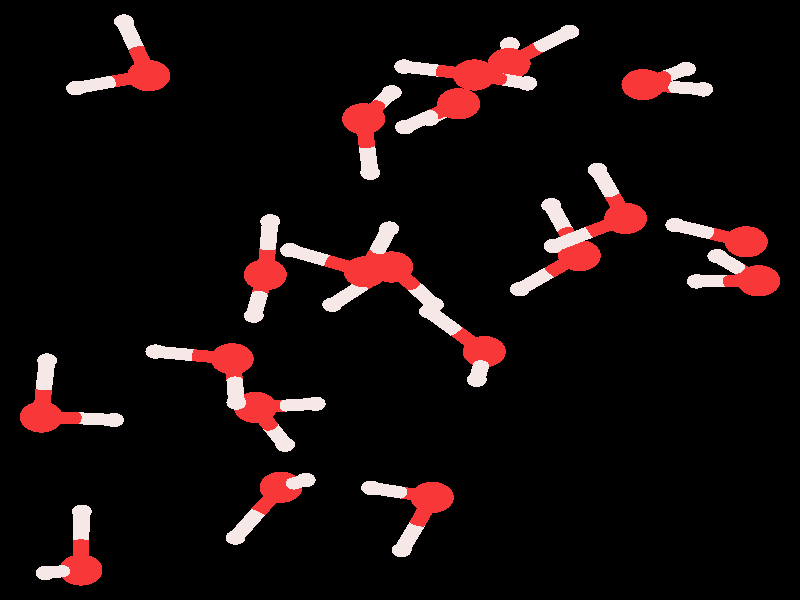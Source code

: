 #include "colors.inc"
#include "finish.inc"

global_settings {assumed_gamma 1 max_trace_level 6}
background {color White transmit 1.0}
camera {orthographic angle 0
  right -9.68*x up 10.00*y
  direction 50.00*z
  location <0,0,50.00> look_at <0,0,0>}


light_source {<  2.00,   3.00,  40.00> color White
  area_light <0.70, 0, 0>, <0, 0.70, 0>, 3, 3
  adaptive 1 jitter}
// no fog
#declare simple = finish {phong 0.7}
#declare pale = finish {ambient 0.5 diffuse 0.85 roughness 0.001 specular 0.200 }
#declare intermediate = finish {ambient 0.3 diffuse 0.6 specular 0.1 roughness 0.04}
#declare vmd = finish {ambient 0.0 diffuse 0.65 phong 0.1 phong_size 40.0 specular 0.5 }
#declare jmol = finish {ambient 0.2 diffuse 0.6 specular 1 roughness 0.001 metallic}
#declare ase2 = finish {ambient 0.05 brilliance 3 diffuse 0.6 metallic specular 0.7 roughness 0.04 reflection 0.15}
#declare ase3 = finish {ambient 0.15 brilliance 2 diffuse 0.6 metallic specular 1.0 roughness 0.001 reflection 0.0}
#declare glass = finish {ambient 0.05 diffuse 0.3 specular 1.0 roughness 0.001}
#declare glass2 = finish {ambient 0.01 diffuse 0.3 specular 1.0 reflection 0.25 roughness 0.001}
#declare Rcell = 0.050;
#declare Rbond = 0.100;

#macro atom(LOC, R, COL, TRANS, FIN)
  sphere{LOC, R texture{pigment{color COL transmit TRANS} finish{FIN}}}
#end
#macro constrain(LOC, R, COL, TRANS FIN)
union{torus{R, Rcell rotate 45*z texture{pigment{color COL transmit TRANS} finish{FIN}}}
     torus{R, Rcell rotate -45*z texture{pigment{color COL transmit TRANS} finish{FIN}}}
     translate LOC}
#end

// no cell vertices
atom(< -0.10,   0.55,  -5.99>, 0.26, rgb <0.94, 0.04, 0.04>, 0.0, jmol) // #0
atom(< -0.82,  -0.08,  -5.66>, 0.12, rgb <0.91, 0.81, 0.79>, 0.0, jmol) // #1
atom(<  0.41,  -0.08,  -6.53>, 0.12, rgb <0.91, 0.81, 0.79>, 0.0, jmol) // #2
atom(< -1.75,  -1.79,  -8.51>, 0.26, rgb <0.94, 0.04, 0.04>, 0.0, jmol) // #3
atom(< -1.39,  -2.41,  -9.18>, 0.12, rgb <0.91, 0.81, 0.79>, 0.0, jmol) // #4
atom(< -1.02,  -1.73,  -7.86>, 0.12, rgb <0.91, 0.81, 0.79>, 0.0, jmol) // #5
atom(<  1.02,  -0.86,  -2.56>, 0.26, rgb <0.94, 0.04, 0.04>, 0.0, jmol) // #6
atom(<  0.35,  -0.19,  -2.33>, 0.12, rgb <0.91, 0.81, 0.79>, 0.0, jmol) // #7
atom(<  0.93,  -1.33,  -1.69>, 0.12, rgb <0.91, 0.81, 0.79>, 0.0, jmol) // #8
atom(<  4.34,   0.32,  -7.59>, 0.26, rgb <0.94, 0.04, 0.04>, 0.0, jmol) // #9
atom(<  3.84,   0.73,  -6.83>, 0.12, rgb <0.91, 0.81, 0.79>, 0.0, jmol) // #10
atom(<  3.59,   0.31,  -8.23>, 0.12, rgb <0.91, 0.81, 0.79>, 0.0, jmol) // #11
atom(< -1.63,   0.42, -10.17>, 0.26, rgb <0.94, 0.04, 0.04>, 0.0, jmol) // #12
atom(< -1.57,   1.31,  -9.73>, 0.12, rgb <0.91, 0.81, 0.79>, 0.0, jmol) // #13
atom(< -1.77,  -0.26,  -9.43>, 0.12, rgb <0.91, 0.81, 0.79>, 0.0, jmol) // #14
atom(<  2.73,   1.36,  -5.56>, 0.26, rgb <0.94, 0.04, 0.04>, 0.0, jmol) // #15
atom(<  1.86,   0.90,  -5.62>, 0.12, rgb <0.91, 0.81, 0.79>, 0.0, jmol) // #16
atom(<  2.39,   2.17,  -5.10>, 0.12, rgb <0.91, 0.81, 0.79>, 0.0, jmol) // #17
atom(<  4.19,   0.97,  -3.29>, 0.26, rgb <0.94, 0.04, 0.04>, 0.0, jmol) // #18
atom(<  3.33,   1.25,  -2.97>, 0.12, rgb <0.91, 0.81, 0.79>, 0.0, jmol) // #19
atom(<  4.16,   1.04,  -4.25>, 0.12, rgb <0.91, 0.81, 0.79>, 0.0, jmol) // #20
atom(< -2.03,  -0.98,  -4.86>, 0.26, rgb <0.94, 0.04, 0.04>, 0.0, jmol) // #21
atom(< -1.98,  -1.71,  -4.23>, 0.12, rgb <0.91, 0.81, 0.79>, 0.0, jmol) // #22
atom(< -2.96,  -0.86,  -5.02>, 0.12, rgb <0.91, 0.81, 0.79>, 0.0, jmol) // #23
atom(<  0.71,   3.27, -10.52>, 0.26, rgb <0.94, 0.04, 0.04>, 0.0, jmol) // #24
atom(<  0.36,   3.02, -11.38>, 0.12, rgb <0.91, 0.81, 0.79>, 0.0, jmol) // #25
atom(<  0.06,   2.88,  -9.88>, 0.12, rgb <0.91, 0.81, 0.79>, 0.0, jmol) // #26
atom(<  1.32,   3.94,  -6.15>, 0.26, rgb <0.94, 0.04, 0.04>, 0.0, jmol) // #27
atom(<  1.33,   4.26,  -7.07>, 0.12, rgb <0.91, 0.81, 0.79>, 0.0, jmol) // #28
atom(<  2.05,   4.47,  -5.78>, 0.12, rgb <0.91, 0.81, 0.79>, 0.0, jmol) // #29
atom(< -4.34,  -1.95,  -7.72>, 0.26, rgb <0.94, 0.04, 0.04>, 0.0, jmol) // #30
atom(< -3.46,  -2.00,  -8.19>, 0.12, rgb <0.91, 0.81, 0.79>, 0.0, jmol) // #31
atom(< -4.27,  -1.01,  -7.50>, 0.12, rgb <0.91, 0.81, 0.79>, 0.0, jmol) // #32
atom(<  0.39,  -3.29,  -5.19>, 0.26, rgb <0.94, 0.04, 0.04>, 0.0, jmol) // #33
atom(< -0.35,  -3.13,  -4.53>, 0.12, rgb <0.91, 0.81, 0.79>, 0.0, jmol) // #34
atom(<  0.02,  -4.17,  -5.52>, 0.12, rgb <0.91, 0.81, 0.79>, 0.0, jmol) // #35
atom(< -3.04,   3.74,  -7.04>, 0.26, rgb <0.94, 0.04, 0.04>, 0.0, jmol) // #36
atom(< -3.92,   3.53,  -6.70>, 0.12, rgb <0.91, 0.81, 0.79>, 0.0, jmol) // #37
atom(< -3.34,   4.64,  -7.37>, 0.12, rgb <0.91, 0.81, 0.79>, 0.0, jmol) // #38
atom(<  0.90,   3.75,  -1.74>, 0.26, rgb <0.94, 0.04, 0.04>, 0.0, jmol) // #39
atom(<  0.05,   3.89,  -2.19>, 0.12, rgb <0.91, 0.81, 0.79>, 0.0, jmol) // #40
atom(<  1.54,   3.61,  -2.48>, 0.12, rgb <0.91, 0.81, 0.79>, 0.0, jmol) // #41
atom(<  2.94,   3.59,  -3.60>, 0.26, rgb <0.94, 0.04, 0.04>, 0.0, jmol) // #42
atom(<  3.67,   3.51,  -2.99>, 0.12, rgb <0.91, 0.81, 0.79>, 0.0, jmol) // #43
atom(<  3.46,   3.85,  -4.40>, 0.12, rgb <0.91, 0.81, 0.79>, 0.0, jmol) // #44
atom(< -0.44,   3.02,  -4.38>, 0.26, rgb <0.94, 0.04, 0.04>, 0.0, jmol) // #45
atom(< -0.10,   3.46,  -5.14>, 0.12, rgb <0.91, 0.81, 0.79>, 0.0, jmol) // #46
atom(< -0.36,   2.12,  -4.76>, 0.12, rgb <0.91, 0.81, 0.79>, 0.0, jmol) // #47
atom(<  2.17,   0.74,  -9.12>, 0.26, rgb <0.94, 0.04, 0.04>, 0.0, jmol) // #48
atom(<  1.45,   0.18,  -9.24>, 0.12, rgb <0.91, 0.81, 0.79>, 0.0, jmol) // #49
atom(<  1.83,   1.58,  -9.58>, 0.12, rgb <0.91, 0.81, 0.79>, 0.0, jmol) // #50
atom(< -0.42,   0.47,  -0.57>, 0.26, rgb <0.94, 0.04, 0.04>, 0.0, jmol) // #51
atom(< -0.13,   1.19,   0.00>, 0.12, rgb <0.91, 0.81, 0.79>, 0.0, jmol) // #52
atom(< -1.33,   0.83,  -0.83>, 0.12, rgb <0.91, 0.81, 0.79>, 0.0, jmol) // #53
atom(< -1.44,  -3.12,  -3.23>, 0.26, rgb <0.94, 0.04, 0.04>, 0.0, jmol) // #54
atom(< -1.14,  -3.00,  -2.31>, 0.12, rgb <0.91, 0.81, 0.79>, 0.0, jmol) // #55
atom(< -1.99,  -3.96,  -3.10>, 0.12, rgb <0.91, 0.81, 0.79>, 0.0, jmol) // #56
atom(< -3.86,  -4.50,  -6.97>, 0.26, rgb <0.94, 0.04, 0.04>, 0.0, jmol) // #57
atom(< -4.29,  -4.55,  -6.03>, 0.12, rgb <0.91, 0.81, 0.79>, 0.0, jmol) // #58
atom(< -3.85,  -3.53,  -7.17>, 0.12, rgb <0.91, 0.81, 0.79>, 0.0, jmol) // #59
cylinder {< -0.10,   0.55,  -5.99>, < -0.46,   0.24,  -5.82>, Rbond texture{pigment {color rgb <0.94, 0.04, 0.04> transmit 0.0} finish{jmol}}}
cylinder {< -0.82,  -0.08,  -5.66>, < -0.46,   0.24,  -5.82>, Rbond texture{pigment {color rgb <0.91, 0.81, 0.79> transmit 0.0} finish{jmol}}}
cylinder {< -0.10,   0.55,  -5.99>, <  0.16,   0.24,  -6.26>, Rbond texture{pigment {color rgb <0.94, 0.04, 0.04> transmit 0.0} finish{jmol}}}
cylinder {<  0.41,  -0.08,  -6.53>, <  0.16,   0.24,  -6.26>, Rbond texture{pigment {color rgb <0.91, 0.81, 0.79> transmit 0.0} finish{jmol}}}
cylinder {< -1.75,  -1.79,  -8.51>, < -1.57,  -2.10,  -8.85>, Rbond texture{pigment {color rgb <0.94, 0.04, 0.04> transmit 0.0} finish{jmol}}}
cylinder {< -1.39,  -2.41,  -9.18>, < -1.57,  -2.10,  -8.85>, Rbond texture{pigment {color rgb <0.91, 0.81, 0.79> transmit 0.0} finish{jmol}}}
cylinder {< -1.75,  -1.79,  -8.51>, < -1.39,  -1.76,  -8.19>, Rbond texture{pigment {color rgb <0.94, 0.04, 0.04> transmit 0.0} finish{jmol}}}
cylinder {< -1.02,  -1.73,  -7.86>, < -1.39,  -1.76,  -8.19>, Rbond texture{pigment {color rgb <0.91, 0.81, 0.79> transmit 0.0} finish{jmol}}}
cylinder {<  1.02,  -0.86,  -2.56>, <  0.68,  -0.52,  -2.44>, Rbond texture{pigment {color rgb <0.94, 0.04, 0.04> transmit 0.0} finish{jmol}}}
cylinder {<  0.35,  -0.19,  -2.33>, <  0.68,  -0.52,  -2.44>, Rbond texture{pigment {color rgb <0.91, 0.81, 0.79> transmit 0.0} finish{jmol}}}
cylinder {<  1.02,  -0.86,  -2.56>, <  0.98,  -1.09,  -2.12>, Rbond texture{pigment {color rgb <0.94, 0.04, 0.04> transmit 0.0} finish{jmol}}}
cylinder {<  0.93,  -1.33,  -1.69>, <  0.98,  -1.09,  -2.12>, Rbond texture{pigment {color rgb <0.91, 0.81, 0.79> transmit 0.0} finish{jmol}}}
cylinder {<  4.34,   0.32,  -7.59>, <  3.97,   0.31,  -7.91>, Rbond texture{pigment {color rgb <0.94, 0.04, 0.04> transmit 0.0} finish{jmol}}}
cylinder {<  3.59,   0.31,  -8.23>, <  3.97,   0.31,  -7.91>, Rbond texture{pigment {color rgb <0.91, 0.81, 0.79> transmit 0.0} finish{jmol}}}
cylinder {<  4.34,   0.32,  -7.59>, <  4.09,   0.53,  -7.21>, Rbond texture{pigment {color rgb <0.94, 0.04, 0.04> transmit 0.0} finish{jmol}}}
cylinder {<  3.84,   0.73,  -6.83>, <  4.09,   0.53,  -7.21>, Rbond texture{pigment {color rgb <0.91, 0.81, 0.79> transmit 0.0} finish{jmol}}}
cylinder {< -1.63,   0.42, -10.17>, < -1.70,   0.08,  -9.80>, Rbond texture{pigment {color rgb <0.94, 0.04, 0.04> transmit 0.0} finish{jmol}}}
cylinder {< -1.77,  -0.26,  -9.43>, < -1.70,   0.08,  -9.80>, Rbond texture{pigment {color rgb <0.91, 0.81, 0.79> transmit 0.0} finish{jmol}}}
cylinder {< -1.63,   0.42, -10.17>, < -1.60,   0.87,  -9.95>, Rbond texture{pigment {color rgb <0.94, 0.04, 0.04> transmit 0.0} finish{jmol}}}
cylinder {< -1.57,   1.31,  -9.73>, < -1.60,   0.87,  -9.95>, Rbond texture{pigment {color rgb <0.91, 0.81, 0.79> transmit 0.0} finish{jmol}}}
cylinder {<  2.73,   1.36,  -5.56>, <  2.29,   1.13,  -5.59>, Rbond texture{pigment {color rgb <0.94, 0.04, 0.04> transmit 0.0} finish{jmol}}}
cylinder {<  1.86,   0.90,  -5.62>, <  2.29,   1.13,  -5.59>, Rbond texture{pigment {color rgb <0.91, 0.81, 0.79> transmit 0.0} finish{jmol}}}
cylinder {<  2.73,   1.36,  -5.56>, <  2.56,   1.77,  -5.33>, Rbond texture{pigment {color rgb <0.94, 0.04, 0.04> transmit 0.0} finish{jmol}}}
cylinder {<  2.39,   2.17,  -5.10>, <  2.56,   1.77,  -5.33>, Rbond texture{pigment {color rgb <0.91, 0.81, 0.79> transmit 0.0} finish{jmol}}}
cylinder {<  4.19,   0.97,  -3.29>, <  4.18,   1.01,  -3.77>, Rbond texture{pigment {color rgb <0.94, 0.04, 0.04> transmit 0.0} finish{jmol}}}
cylinder {<  4.16,   1.04,  -4.25>, <  4.18,   1.01,  -3.77>, Rbond texture{pigment {color rgb <0.91, 0.81, 0.79> transmit 0.0} finish{jmol}}}
cylinder {<  4.19,   0.97,  -3.29>, <  3.76,   1.11,  -3.13>, Rbond texture{pigment {color rgb <0.94, 0.04, 0.04> transmit 0.0} finish{jmol}}}
cylinder {<  3.33,   1.25,  -2.97>, <  3.76,   1.11,  -3.13>, Rbond texture{pigment {color rgb <0.91, 0.81, 0.79> transmit 0.0} finish{jmol}}}
cylinder {< -2.03,  -0.98,  -4.86>, < -2.50,  -0.92,  -4.94>, Rbond texture{pigment {color rgb <0.94, 0.04, 0.04> transmit 0.0} finish{jmol}}}
cylinder {< -2.96,  -0.86,  -5.02>, < -2.50,  -0.92,  -4.94>, Rbond texture{pigment {color rgb <0.91, 0.81, 0.79> transmit 0.0} finish{jmol}}}
cylinder {< -2.03,  -0.98,  -4.86>, < -2.00,  -1.34,  -4.55>, Rbond texture{pigment {color rgb <0.94, 0.04, 0.04> transmit 0.0} finish{jmol}}}
cylinder {< -1.98,  -1.71,  -4.23>, < -2.00,  -1.34,  -4.55>, Rbond texture{pigment {color rgb <0.91, 0.81, 0.79> transmit 0.0} finish{jmol}}}
cylinder {<  0.71,   3.27, -10.52>, <  0.53,   3.14, -10.95>, Rbond texture{pigment {color rgb <0.94, 0.04, 0.04> transmit 0.0} finish{jmol}}}
cylinder {<  0.36,   3.02, -11.38>, <  0.53,   3.14, -10.95>, Rbond texture{pigment {color rgb <0.91, 0.81, 0.79> transmit 0.0} finish{jmol}}}
cylinder {<  0.71,   3.27, -10.52>, <  0.39,   3.08, -10.20>, Rbond texture{pigment {color rgb <0.94, 0.04, 0.04> transmit 0.0} finish{jmol}}}
cylinder {<  0.06,   2.88,  -9.88>, <  0.39,   3.08, -10.20>, Rbond texture{pigment {color rgb <0.91, 0.81, 0.79> transmit 0.0} finish{jmol}}}
cylinder {<  1.32,   3.94,  -6.15>, <  1.32,   4.10,  -6.61>, Rbond texture{pigment {color rgb <0.94, 0.04, 0.04> transmit 0.0} finish{jmol}}}
cylinder {<  1.33,   4.26,  -7.07>, <  1.32,   4.10,  -6.61>, Rbond texture{pigment {color rgb <0.91, 0.81, 0.79> transmit 0.0} finish{jmol}}}
cylinder {<  1.32,   3.94,  -6.15>, <  1.68,   4.21,  -5.96>, Rbond texture{pigment {color rgb <0.94, 0.04, 0.04> transmit 0.0} finish{jmol}}}
cylinder {<  2.05,   4.47,  -5.78>, <  1.68,   4.21,  -5.96>, Rbond texture{pigment {color rgb <0.91, 0.81, 0.79> transmit 0.0} finish{jmol}}}
cylinder {< -4.34,  -1.95,  -7.72>, < -3.90,  -1.97,  -7.96>, Rbond texture{pigment {color rgb <0.94, 0.04, 0.04> transmit 0.0} finish{jmol}}}
cylinder {< -3.46,  -2.00,  -8.19>, < -3.90,  -1.97,  -7.96>, Rbond texture{pigment {color rgb <0.91, 0.81, 0.79> transmit 0.0} finish{jmol}}}
cylinder {< -4.34,  -1.95,  -7.72>, < -4.31,  -1.48,  -7.61>, Rbond texture{pigment {color rgb <0.94, 0.04, 0.04> transmit 0.0} finish{jmol}}}
cylinder {< -4.27,  -1.01,  -7.50>, < -4.31,  -1.48,  -7.61>, Rbond texture{pigment {color rgb <0.91, 0.81, 0.79> transmit 0.0} finish{jmol}}}
cylinder {<  0.39,  -3.29,  -5.19>, <  0.21,  -3.73,  -5.35>, Rbond texture{pigment {color rgb <0.94, 0.04, 0.04> transmit 0.0} finish{jmol}}}
cylinder {<  0.02,  -4.17,  -5.52>, <  0.21,  -3.73,  -5.35>, Rbond texture{pigment {color rgb <0.91, 0.81, 0.79> transmit 0.0} finish{jmol}}}
cylinder {<  0.39,  -3.29,  -5.19>, <  0.02,  -3.21,  -4.86>, Rbond texture{pigment {color rgb <0.94, 0.04, 0.04> transmit 0.0} finish{jmol}}}
cylinder {< -0.35,  -3.13,  -4.53>, <  0.02,  -3.21,  -4.86>, Rbond texture{pigment {color rgb <0.91, 0.81, 0.79> transmit 0.0} finish{jmol}}}
cylinder {< -3.04,   3.74,  -7.04>, < -3.48,   3.64,  -6.87>, Rbond texture{pigment {color rgb <0.94, 0.04, 0.04> transmit 0.0} finish{jmol}}}
cylinder {< -3.92,   3.53,  -6.70>, < -3.48,   3.64,  -6.87>, Rbond texture{pigment {color rgb <0.91, 0.81, 0.79> transmit 0.0} finish{jmol}}}
cylinder {< -3.04,   3.74,  -7.04>, < -3.19,   4.19,  -7.20>, Rbond texture{pigment {color rgb <0.94, 0.04, 0.04> transmit 0.0} finish{jmol}}}
cylinder {< -3.34,   4.64,  -7.37>, < -3.19,   4.19,  -7.20>, Rbond texture{pigment {color rgb <0.91, 0.81, 0.79> transmit 0.0} finish{jmol}}}
cylinder {<  0.90,   3.75,  -1.74>, <  0.48,   3.82,  -1.97>, Rbond texture{pigment {color rgb <0.94, 0.04, 0.04> transmit 0.0} finish{jmol}}}
cylinder {<  0.05,   3.89,  -2.19>, <  0.48,   3.82,  -1.97>, Rbond texture{pigment {color rgb <0.91, 0.81, 0.79> transmit 0.0} finish{jmol}}}
cylinder {<  0.90,   3.75,  -1.74>, <  1.22,   3.68,  -2.11>, Rbond texture{pigment {color rgb <0.94, 0.04, 0.04> transmit 0.0} finish{jmol}}}
cylinder {<  1.54,   3.61,  -2.48>, <  1.22,   3.68,  -2.11>, Rbond texture{pigment {color rgb <0.91, 0.81, 0.79> transmit 0.0} finish{jmol}}}
cylinder {<  2.94,   3.59,  -3.60>, <  3.31,   3.55,  -3.29>, Rbond texture{pigment {color rgb <0.94, 0.04, 0.04> transmit 0.0} finish{jmol}}}
cylinder {<  3.67,   3.51,  -2.99>, <  3.31,   3.55,  -3.29>, Rbond texture{pigment {color rgb <0.91, 0.81, 0.79> transmit 0.0} finish{jmol}}}
cylinder {<  2.94,   3.59,  -3.60>, <  3.20,   3.72,  -4.00>, Rbond texture{pigment {color rgb <0.94, 0.04, 0.04> transmit 0.0} finish{jmol}}}
cylinder {<  3.46,   3.85,  -4.40>, <  3.20,   3.72,  -4.00>, Rbond texture{pigment {color rgb <0.91, 0.81, 0.79> transmit 0.0} finish{jmol}}}
cylinder {< -0.44,   3.02,  -4.38>, < -0.27,   3.24,  -4.76>, Rbond texture{pigment {color rgb <0.94, 0.04, 0.04> transmit 0.0} finish{jmol}}}
cylinder {< -0.10,   3.46,  -5.14>, < -0.27,   3.24,  -4.76>, Rbond texture{pigment {color rgb <0.91, 0.81, 0.79> transmit 0.0} finish{jmol}}}
cylinder {< -0.44,   3.02,  -4.38>, < -0.40,   2.57,  -4.57>, Rbond texture{pigment {color rgb <0.94, 0.04, 0.04> transmit 0.0} finish{jmol}}}
cylinder {< -0.36,   2.12,  -4.76>, < -0.40,   2.57,  -4.57>, Rbond texture{pigment {color rgb <0.91, 0.81, 0.79> transmit 0.0} finish{jmol}}}
cylinder {<  2.17,   0.74,  -9.12>, <  1.81,   0.46,  -9.18>, Rbond texture{pigment {color rgb <0.94, 0.04, 0.04> transmit 0.0} finish{jmol}}}
cylinder {<  1.45,   0.18,  -9.24>, <  1.81,   0.46,  -9.18>, Rbond texture{pigment {color rgb <0.91, 0.81, 0.79> transmit 0.0} finish{jmol}}}
cylinder {<  2.17,   0.74,  -9.12>, <  2.00,   1.16,  -9.35>, Rbond texture{pigment {color rgb <0.94, 0.04, 0.04> transmit 0.0} finish{jmol}}}
cylinder {<  1.83,   1.58,  -9.58>, <  2.00,   1.16,  -9.35>, Rbond texture{pigment {color rgb <0.91, 0.81, 0.79> transmit 0.0} finish{jmol}}}
cylinder {< -0.42,   0.47,  -0.57>, < -0.87,   0.65,  -0.70>, Rbond texture{pigment {color rgb <0.94, 0.04, 0.04> transmit 0.0} finish{jmol}}}
cylinder {< -1.33,   0.83,  -0.83>, < -0.87,   0.65,  -0.70>, Rbond texture{pigment {color rgb <0.91, 0.81, 0.79> transmit 0.0} finish{jmol}}}
cylinder {< -0.42,   0.47,  -0.57>, < -0.27,   0.83,  -0.28>, Rbond texture{pigment {color rgb <0.94, 0.04, 0.04> transmit 0.0} finish{jmol}}}
cylinder {< -0.13,   1.19,   0.00>, < -0.27,   0.83,  -0.28>, Rbond texture{pigment {color rgb <0.91, 0.81, 0.79> transmit 0.0} finish{jmol}}}
cylinder {< -1.44,  -3.12,  -3.23>, < -1.72,  -3.54,  -3.17>, Rbond texture{pigment {color rgb <0.94, 0.04, 0.04> transmit 0.0} finish{jmol}}}
cylinder {< -1.99,  -3.96,  -3.10>, < -1.72,  -3.54,  -3.17>, Rbond texture{pigment {color rgb <0.91, 0.81, 0.79> transmit 0.0} finish{jmol}}}
cylinder {< -1.44,  -3.12,  -3.23>, < -1.29,  -3.06,  -2.77>, Rbond texture{pigment {color rgb <0.94, 0.04, 0.04> transmit 0.0} finish{jmol}}}
cylinder {< -1.14,  -3.00,  -2.31>, < -1.29,  -3.06,  -2.77>, Rbond texture{pigment {color rgb <0.91, 0.81, 0.79> transmit 0.0} finish{jmol}}}
cylinder {< -3.86,  -4.50,  -6.97>, < -3.86,  -4.01,  -7.07>, Rbond texture{pigment {color rgb <0.94, 0.04, 0.04> transmit 0.0} finish{jmol}}}
cylinder {< -3.85,  -3.53,  -7.17>, < -3.86,  -4.01,  -7.07>, Rbond texture{pigment {color rgb <0.91, 0.81, 0.79> transmit 0.0} finish{jmol}}}
cylinder {< -3.86,  -4.50,  -6.97>, < -4.08,  -4.52,  -6.50>, Rbond texture{pigment {color rgb <0.94, 0.04, 0.04> transmit 0.0} finish{jmol}}}
cylinder {< -4.29,  -4.55,  -6.03>, < -4.08,  -4.52,  -6.50>, Rbond texture{pigment {color rgb <0.91, 0.81, 0.79> transmit 0.0} finish{jmol}}}
// no constraints
